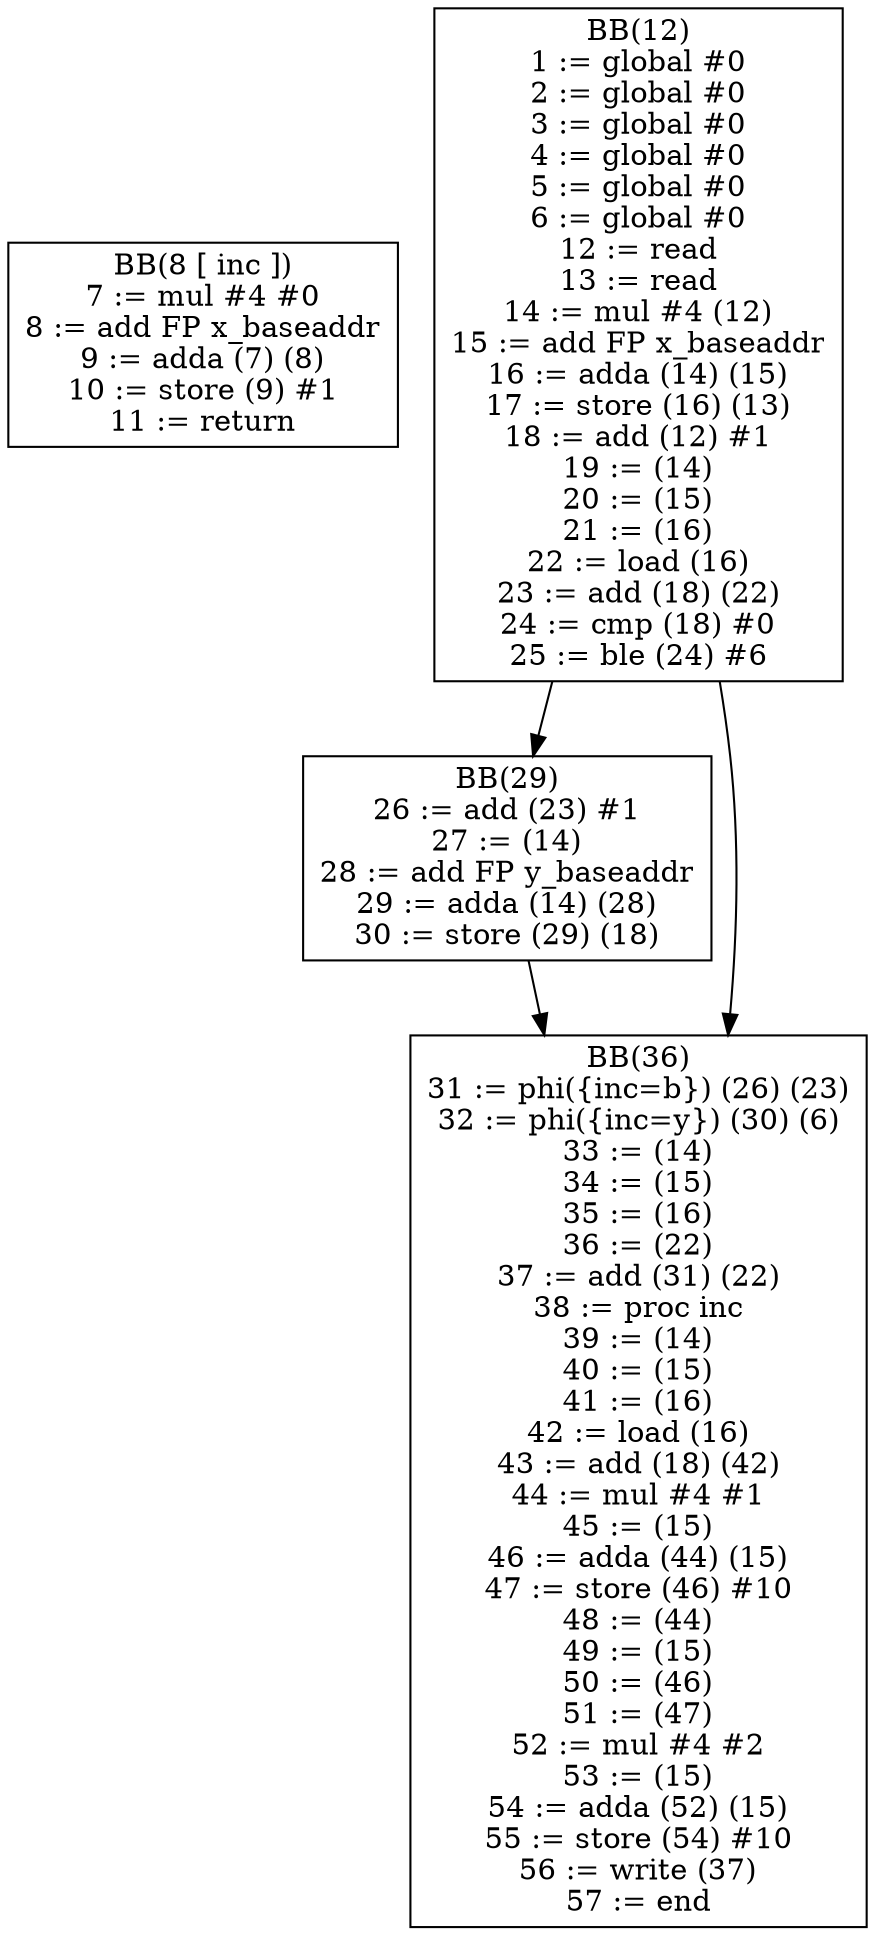 digraph cfg {
BB8[shape = box, label = "BB(8 [ inc ])\n" + "7 := mul #4 #0\n" + "8 := add FP x_baseaddr\n" + "9 := adda (7) (8)\n" + "10 := store (9) #1\n" + "11 := return\n"];

BB12[shape = box, label = "BB(12)\n" + "1 := global #0\n" + "2 := global #0\n" + "3 := global #0\n" + "4 := global #0\n" + "5 := global #0\n" + "6 := global #0\n" + "12 := read\n" + "13 := read\n" + "14 := mul #4 (12)\n" + "15 := add FP x_baseaddr\n" + "16 := adda (14) (15)\n" + "17 := store (16) (13)\n" + "18 := add (12) #1\n" + "19 := (14)\n" + "20 := (15)\n" + "21 := (16)\n" + "22 := load (16)\n" + "23 := add (18) (22)\n" + "24 := cmp (18) #0\n" + "25 := ble (24) #6\n"];
BB29[shape = box, label = "BB(29)\n" + "26 := add (23) #1\n" + "27 := (14)\n" + "28 := add FP y_baseaddr\n" + "29 := adda (14) (28)\n" + "30 := store (29) (18)\n"];
BB36[shape = box, label = "BB(36)\n" + "31 := phi({inc=b}) (26) (23)\n" + "32 := phi({inc=y}) (30) (6)\n" + "33 := (14)\n" + "34 := (15)\n" + "35 := (16)\n" + "36 := (22)\n" + "37 := add (31) (22)\n" + "38 := proc inc\n" + "39 := (14)\n" + "40 := (15)\n" + "41 := (16)\n" + "42 := load (16)\n" + "43 := add (18) (42)\n" + "44 := mul #4 #1\n" + "45 := (15)\n" + "46 := adda (44) (15)\n" + "47 := store (46) #10\n" + "48 := (44)\n" + "49 := (15)\n" + "50 := (46)\n" + "51 := (47)\n" + "52 := mul #4 #2\n" + "53 := (15)\n" + "54 := adda (52) (15)\n" + "55 := store (54) #10\n" + "56 := write (37)\n" + "57 := end\n"];
BB12 -> BB29;
BB12 -> BB36;
BB29 -> BB36;
}
